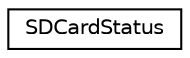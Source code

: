 digraph "类继承关系图"
{
  edge [fontname="Helvetica",fontsize="10",labelfontname="Helvetica",labelfontsize="10"];
  node [fontname="Helvetica",fontsize="10",shape=record];
  rankdir="LR";
  Node0 [label="SDCardStatus",height=0.2,width=0.4,color="black", fillcolor="white", style="filled",URL="$d7/d0d/class_s_d_card_status.html"];
}
